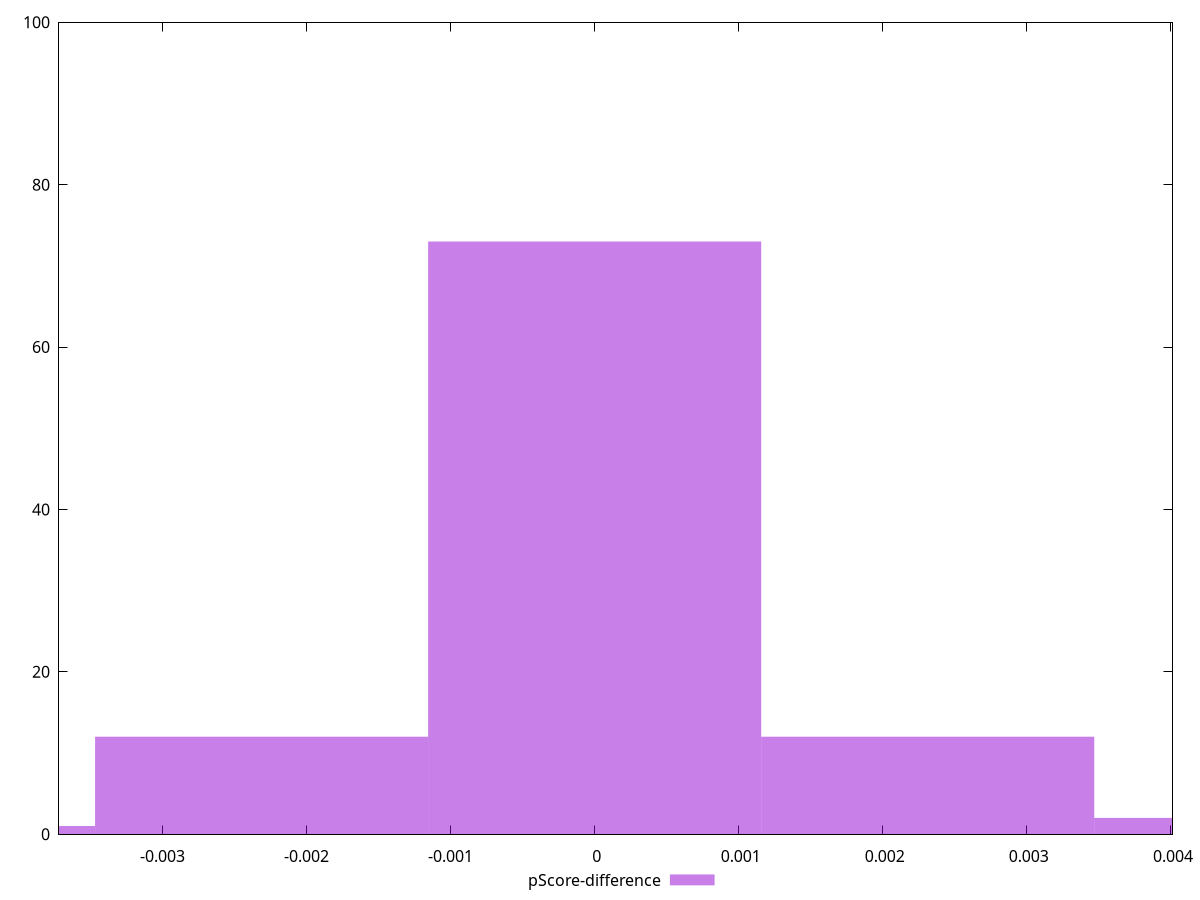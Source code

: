 reset

$pScoreDifference <<EOF
-0.002311842379634535 12
-0.00462368475926907 1
0 73
0.002311842379634535 12
0.00462368475926907 2
EOF

set key outside below
set boxwidth 0.002311842379634535
set xrange [-0.0037181677753553855:0.004010833622596133]
set yrange [0:100]
set trange [0:100]
set style fill transparent solid 0.5 noborder
set terminal svg size 640, 490 enhanced background rgb 'white'
set output "report_00026_2021-02-22T21:38:55.199Z/first-meaningful-paint/samples/pages+cached+noadtech+nomedia/pScore-difference/histogram.svg"

plot $pScoreDifference title "pScore-difference" with boxes

reset
